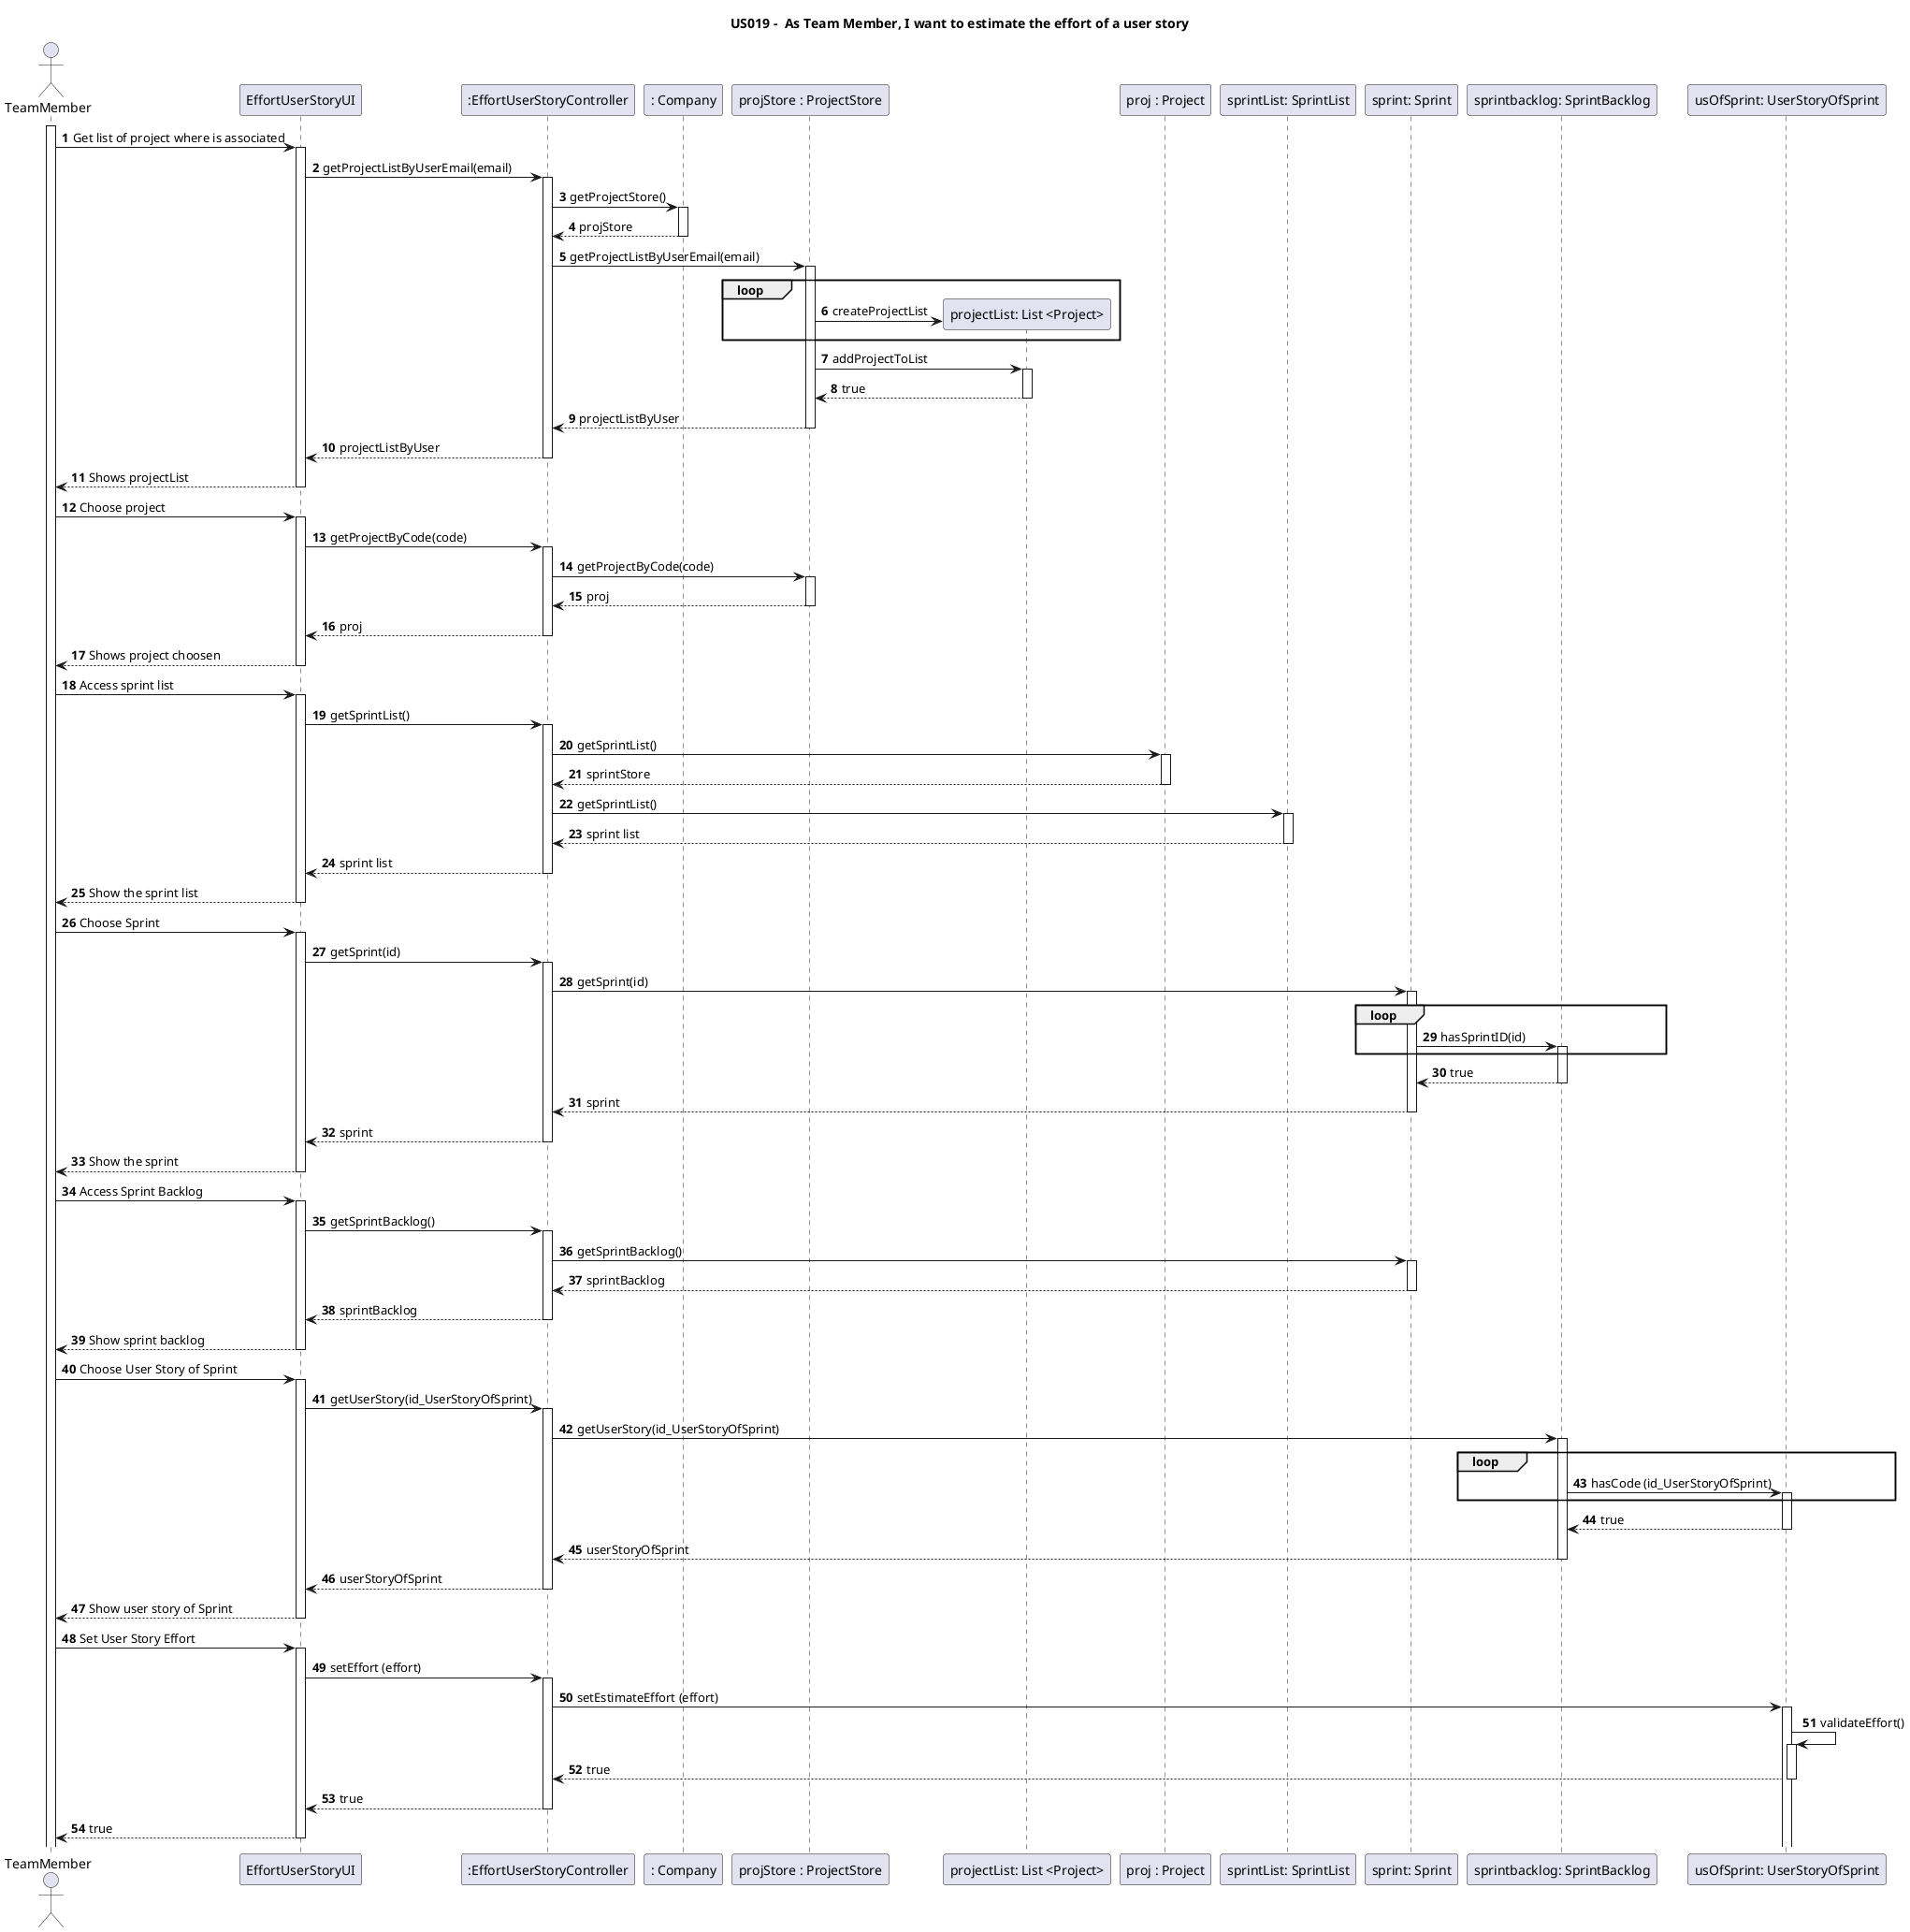 @startuml
'https://plantuml.com/sequence-diagram

title US019 -  As Team Member, I want to estimate the effort of a user story

autoactivate on
autonumber

actor "TeamMember" as User
participant "EffortUserStoryUI" as System
participant ":EffortUserStoryController" as Ctrl
participant ": Company" as C1
participant "projStore : ProjectStore" as C2
participant "projectList: List <Project>" as C2.1
participant "proj : Project" as C3
participant "sprintList: SprintList" as C4
participant "sprint: Sprint" as C5
participant "sprintbacklog: SprintBacklog" as C6
participant "usOfSprint: UserStoryOfSprint" as C7

activate User

User -> System: Get list of project where is associated
System -> Ctrl: getProjectListByUserEmail(email)
Ctrl -> C1: getProjectStore()
C1 --> Ctrl: projStore
Ctrl -> C2: getProjectListByUserEmail(email)
loop
C2 -> C2.1 ** : createProjectList
end
C2-> C2.1 : addProjectToList
C2.1 --> C2 : true


C2 --> Ctrl: projectListByUser
Ctrl --> System: projectListByUser
System --> User : Shows projectList
User -> System: Choose project
System -> Ctrl: getProjectByCode(code)
Ctrl -> C2 : getProjectByCode(code)
C2 --> Ctrl : proj
Ctrl --> System : proj
System --> User :Shows project choosen

User -> System: Access sprint list
System -> Ctrl: getSprintList()
Ctrl-> C3 : getSprintList()
C3 --> Ctrl : sprintStore
Ctrl -> C4 : getSprintList()
C4 --> Ctrl : sprint list
Ctrl --> System : sprint list
System --> User : Show the sprint list

User -> System: Choose Sprint
System -> Ctrl: getSprint(id)
Ctrl -> C5 : getSprint(id)
loop
C5-> C6 : hasSprintID(id)
end
C6-->C5 : true
C5 -->Ctrl: sprint
Ctrl --> System: sprint
System --> User: Show the sprint

User-> System : Access Sprint Backlog
System -> Ctrl: getSprintBacklog()
Ctrl -> C5 : getSprintBacklog()
C5 --> Ctrl : sprintBacklog
Ctrl --> System: sprintBacklog
System --> User : Show sprint backlog

User -> System: Choose User Story of Sprint
System -> Ctrl: getUserStory(id_UserStoryOfSprint)
Ctrl -> C6: getUserStory(id_UserStoryOfSprint)
loop
C6 -> C7 : hasCode (id_UserStoryOfSprint)
end
C7 --> C6 : true
C6 -->Ctrl : userStoryOfSprint
Ctrl --> System: userStoryOfSprint
System --> User: Show user story of Sprint

User -> System: Set User Story Effort
System -> Ctrl: setEffort (effort)
Ctrl -> C7 : setEstimateEffort (effort)
C7 -> C7 : validateEffort()
C7 --> Ctrl: true
Ctrl --> System: true
System --> User: true

@enduml